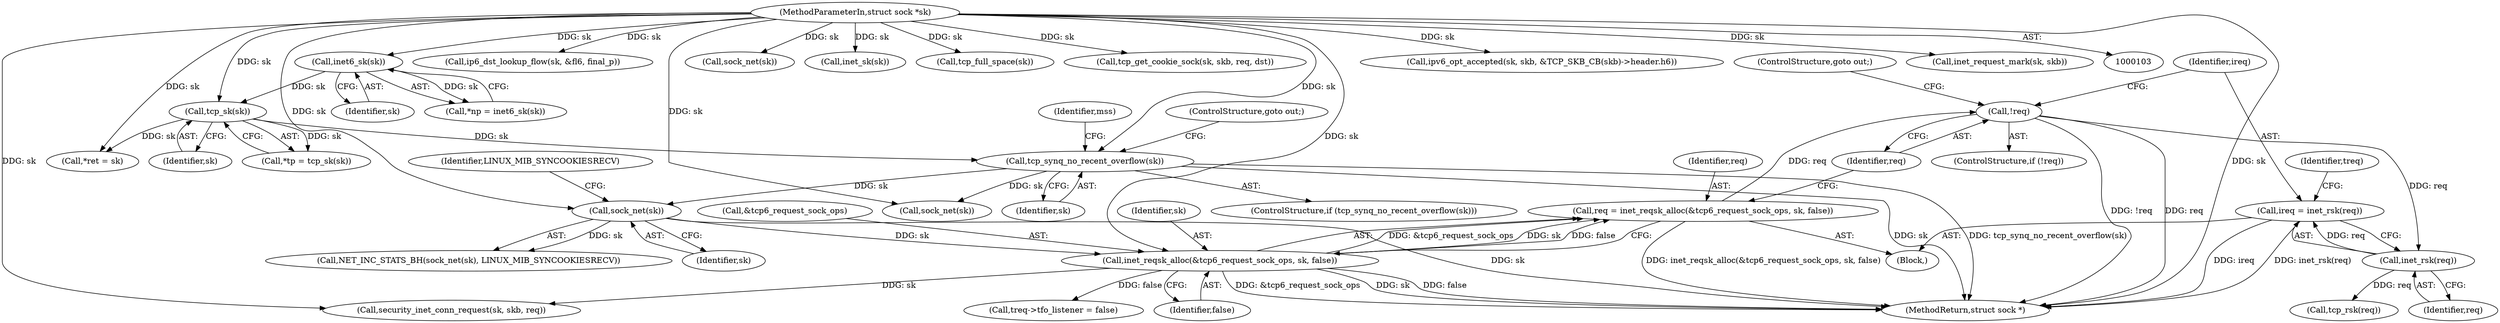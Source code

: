 digraph "0_linux_45f6fad84cc305103b28d73482b344d7f5b76f39_14@pointer" {
"1000212" [label="(Call,ireq = inet_rsk(req))"];
"1000214" [label="(Call,inet_rsk(req))"];
"1000209" [label="(Call,!req)"];
"1000201" [label="(Call,req = inet_reqsk_alloc(&tcp6_request_sock_ops, sk, false))"];
"1000203" [label="(Call,inet_reqsk_alloc(&tcp6_request_sock_ops, sk, false))"];
"1000177" [label="(Call,sock_net(sk))"];
"1000156" [label="(Call,tcp_synq_no_recent_overflow(sk))"];
"1000104" [label="(MethodParameterIn,struct sock *sk)"];
"1000118" [label="(Call,tcp_sk(sk))"];
"1000113" [label="(Call,inet6_sk(sk))"];
"1000496" [label="(Call,ip6_dst_lookup_flow(sk, &fl6, final_p))"];
"1000116" [label="(Call,*tp = tcp_sk(sk))"];
"1000226" [label="(Call,security_inet_conn_request(sk, skb, req))"];
"1000542" [label="(Call,sock_net(sk))"];
"1000206" [label="(Identifier,sk)"];
"1000111" [label="(Call,*np = inet6_sk(sk))"];
"1000220" [label="(Call,treq->tfo_listener = false)"];
"1000204" [label="(Call,&tcp6_request_sock_ops)"];
"1000106" [label="(Block,)"];
"1000486" [label="(Call,inet_sk(sk))"];
"1000179" [label="(Identifier,LINUX_MIB_SYNCOOKIESRECV)"];
"1000509" [label="(Call,tcp_full_space(sk))"];
"1000157" [label="(Identifier,sk)"];
"1000114" [label="(Identifier,sk)"];
"1000547" [label="(Call,tcp_get_cookie_sock(sk, skb, req, dst))"];
"1000560" [label="(MethodReturn,struct sock *)"];
"1000212" [label="(Call,ireq = inet_rsk(req))"];
"1000119" [label="(Identifier,sk)"];
"1000213" [label="(Identifier,ireq)"];
"1000207" [label="(Identifier,false)"];
"1000178" [label="(Identifier,sk)"];
"1000118" [label="(Call,tcp_sk(sk))"];
"1000113" [label="(Call,inet6_sk(sk))"];
"1000135" [label="(Call,*ret = sk)"];
"1000208" [label="(ControlStructure,if (!req))"];
"1000176" [label="(Call,NET_INC_STATS_BH(sock_net(sk), LINUX_MIB_SYNCOOKIESRECV))"];
"1000156" [label="(Call,tcp_synq_no_recent_overflow(sk))"];
"1000211" [label="(ControlStructure,goto out;)"];
"1000269" [label="(Call,ipv6_opt_accepted(sk, skb, &TCP_SKB_CB(skb)->header.h6))"];
"1000172" [label="(Call,sock_net(sk))"];
"1000217" [label="(Identifier,treq)"];
"1000158" [label="(ControlStructure,goto out;)"];
"1000210" [label="(Identifier,req)"];
"1000218" [label="(Call,tcp_rsk(req))"];
"1000214" [label="(Call,inet_rsk(req))"];
"1000201" [label="(Call,req = inet_reqsk_alloc(&tcp6_request_sock_ops, sk, false))"];
"1000203" [label="(Call,inet_reqsk_alloc(&tcp6_request_sock_ops, sk, false))"];
"1000177" [label="(Call,sock_net(sk))"];
"1000209" [label="(Call,!req)"];
"1000351" [label="(Call,inet_request_mark(sk, skb))"];
"1000155" [label="(ControlStructure,if (tcp_synq_no_recent_overflow(sk)))"];
"1000202" [label="(Identifier,req)"];
"1000160" [label="(Identifier,mss)"];
"1000104" [label="(MethodParameterIn,struct sock *sk)"];
"1000215" [label="(Identifier,req)"];
"1000212" -> "1000106"  [label="AST: "];
"1000212" -> "1000214"  [label="CFG: "];
"1000213" -> "1000212"  [label="AST: "];
"1000214" -> "1000212"  [label="AST: "];
"1000217" -> "1000212"  [label="CFG: "];
"1000212" -> "1000560"  [label="DDG: inet_rsk(req)"];
"1000212" -> "1000560"  [label="DDG: ireq"];
"1000214" -> "1000212"  [label="DDG: req"];
"1000214" -> "1000215"  [label="CFG: "];
"1000215" -> "1000214"  [label="AST: "];
"1000209" -> "1000214"  [label="DDG: req"];
"1000214" -> "1000218"  [label="DDG: req"];
"1000209" -> "1000208"  [label="AST: "];
"1000209" -> "1000210"  [label="CFG: "];
"1000210" -> "1000209"  [label="AST: "];
"1000211" -> "1000209"  [label="CFG: "];
"1000213" -> "1000209"  [label="CFG: "];
"1000209" -> "1000560"  [label="DDG: !req"];
"1000209" -> "1000560"  [label="DDG: req"];
"1000201" -> "1000209"  [label="DDG: req"];
"1000201" -> "1000106"  [label="AST: "];
"1000201" -> "1000203"  [label="CFG: "];
"1000202" -> "1000201"  [label="AST: "];
"1000203" -> "1000201"  [label="AST: "];
"1000210" -> "1000201"  [label="CFG: "];
"1000201" -> "1000560"  [label="DDG: inet_reqsk_alloc(&tcp6_request_sock_ops, sk, false)"];
"1000203" -> "1000201"  [label="DDG: &tcp6_request_sock_ops"];
"1000203" -> "1000201"  [label="DDG: sk"];
"1000203" -> "1000201"  [label="DDG: false"];
"1000203" -> "1000207"  [label="CFG: "];
"1000204" -> "1000203"  [label="AST: "];
"1000206" -> "1000203"  [label="AST: "];
"1000207" -> "1000203"  [label="AST: "];
"1000203" -> "1000560"  [label="DDG: sk"];
"1000203" -> "1000560"  [label="DDG: false"];
"1000203" -> "1000560"  [label="DDG: &tcp6_request_sock_ops"];
"1000177" -> "1000203"  [label="DDG: sk"];
"1000104" -> "1000203"  [label="DDG: sk"];
"1000203" -> "1000220"  [label="DDG: false"];
"1000203" -> "1000226"  [label="DDG: sk"];
"1000177" -> "1000176"  [label="AST: "];
"1000177" -> "1000178"  [label="CFG: "];
"1000178" -> "1000177"  [label="AST: "];
"1000179" -> "1000177"  [label="CFG: "];
"1000177" -> "1000560"  [label="DDG: sk"];
"1000177" -> "1000176"  [label="DDG: sk"];
"1000156" -> "1000177"  [label="DDG: sk"];
"1000104" -> "1000177"  [label="DDG: sk"];
"1000156" -> "1000155"  [label="AST: "];
"1000156" -> "1000157"  [label="CFG: "];
"1000157" -> "1000156"  [label="AST: "];
"1000158" -> "1000156"  [label="CFG: "];
"1000160" -> "1000156"  [label="CFG: "];
"1000156" -> "1000560"  [label="DDG: sk"];
"1000156" -> "1000560"  [label="DDG: tcp_synq_no_recent_overflow(sk)"];
"1000104" -> "1000156"  [label="DDG: sk"];
"1000118" -> "1000156"  [label="DDG: sk"];
"1000156" -> "1000172"  [label="DDG: sk"];
"1000104" -> "1000103"  [label="AST: "];
"1000104" -> "1000560"  [label="DDG: sk"];
"1000104" -> "1000113"  [label="DDG: sk"];
"1000104" -> "1000118"  [label="DDG: sk"];
"1000104" -> "1000135"  [label="DDG: sk"];
"1000104" -> "1000172"  [label="DDG: sk"];
"1000104" -> "1000226"  [label="DDG: sk"];
"1000104" -> "1000269"  [label="DDG: sk"];
"1000104" -> "1000351"  [label="DDG: sk"];
"1000104" -> "1000486"  [label="DDG: sk"];
"1000104" -> "1000496"  [label="DDG: sk"];
"1000104" -> "1000509"  [label="DDG: sk"];
"1000104" -> "1000542"  [label="DDG: sk"];
"1000104" -> "1000547"  [label="DDG: sk"];
"1000118" -> "1000116"  [label="AST: "];
"1000118" -> "1000119"  [label="CFG: "];
"1000119" -> "1000118"  [label="AST: "];
"1000116" -> "1000118"  [label="CFG: "];
"1000118" -> "1000116"  [label="DDG: sk"];
"1000113" -> "1000118"  [label="DDG: sk"];
"1000118" -> "1000135"  [label="DDG: sk"];
"1000113" -> "1000111"  [label="AST: "];
"1000113" -> "1000114"  [label="CFG: "];
"1000114" -> "1000113"  [label="AST: "];
"1000111" -> "1000113"  [label="CFG: "];
"1000113" -> "1000111"  [label="DDG: sk"];
}

